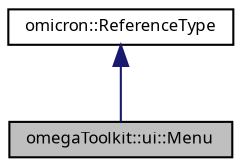 digraph "omegaToolkit::ui::Menu"
{
  bgcolor="transparent";
  edge [fontname="FreeSans.ttf",fontsize="8",labelfontname="FreeSans.ttf",labelfontsize="8"];
  node [fontname="FreeSans.ttf",fontsize="8",shape=record];
  Node1 [label="omegaToolkit::ui::Menu",height=0.2,width=0.4,color="black", fillcolor="grey75", style="filled", fontcolor="black"];
  Node2 -> Node1 [dir="back",color="midnightblue",fontsize="8",style="solid",fontname="FreeSans.ttf"];
  Node2 [label="omicron::ReferenceType",height=0.2,width=0.4,color="black",URL="$classomicron_1_1_reference_type.html",tooltip="Implements a base class for reference-counted types. "];
}

